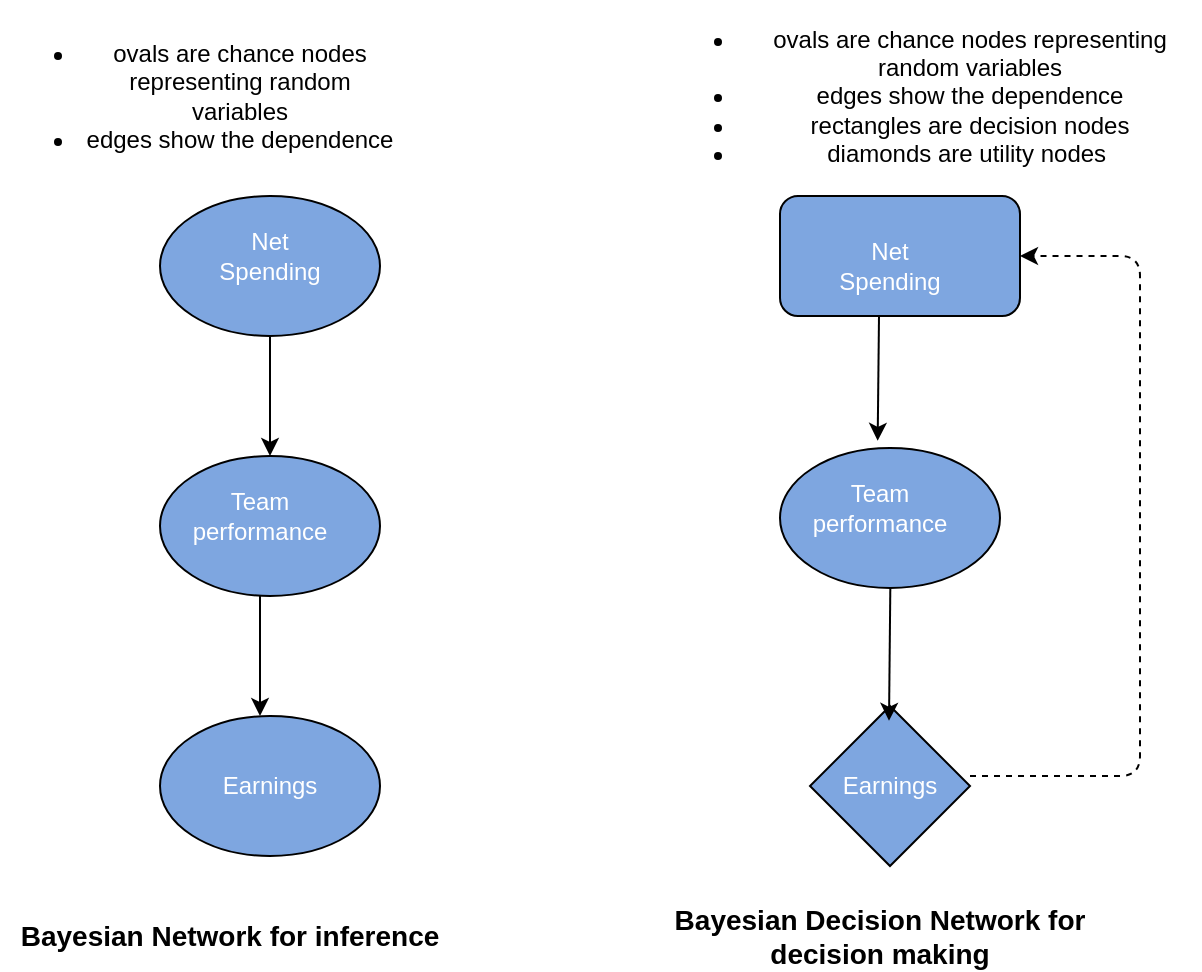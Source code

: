 <mxfile version="12.6.5" type="device"><diagram id="ydTziK8cqQtvzs3MQUsA" name="Page-1"><mxGraphModel dx="1024" dy="697" grid="1" gridSize="10" guides="1" tooltips="1" connect="1" arrows="1" fold="1" page="1" pageScale="1" pageWidth="827" pageHeight="1169" math="0" shadow="0"><root><mxCell id="0"/><mxCell id="1" parent="0"/><mxCell id="k8tJonlCiLdngSNfcRc1-11" value="" style="ellipse;whiteSpace=wrap;html=1;fillColor=#7EA6E0;" vertex="1" parent="1"><mxGeometry x="110" y="420" width="110" height="70" as="geometry"/></mxCell><mxCell id="k8tJonlCiLdngSNfcRc1-10" value="" style="ellipse;whiteSpace=wrap;html=1;fillColor=#7EA6E0;" vertex="1" parent="1"><mxGeometry x="110" y="290" width="110" height="70" as="geometry"/></mxCell><mxCell id="k8tJonlCiLdngSNfcRc1-9" value="" style="ellipse;whiteSpace=wrap;html=1;fillColor=#7EA6E0;" vertex="1" parent="1"><mxGeometry x="110" y="160" width="110" height="70" as="geometry"/></mxCell><mxCell id="k8tJonlCiLdngSNfcRc1-2" value="&lt;font color=&quot;#ffffff&quot;&gt;Net Spending&lt;/font&gt;" style="text;html=1;strokeColor=none;fillColor=none;align=center;verticalAlign=middle;whiteSpace=wrap;rounded=0;" vertex="1" parent="1"><mxGeometry x="145" y="180" width="40" height="20" as="geometry"/></mxCell><mxCell id="k8tJonlCiLdngSNfcRc1-4" value="&lt;font color=&quot;#ffffff&quot;&gt;Team performance&lt;/font&gt;" style="text;html=1;strokeColor=none;fillColor=none;align=center;verticalAlign=middle;whiteSpace=wrap;rounded=0;" vertex="1" parent="1"><mxGeometry x="140" y="310" width="40" height="20" as="geometry"/></mxCell><mxCell id="k8tJonlCiLdngSNfcRc1-8" value="&lt;font color=&quot;#ffffff&quot;&gt;Earnings&lt;/font&gt;" style="text;html=1;strokeColor=none;fillColor=none;align=center;verticalAlign=middle;whiteSpace=wrap;rounded=0;" vertex="1" parent="1"><mxGeometry x="145" y="445" width="40" height="20" as="geometry"/></mxCell><mxCell id="k8tJonlCiLdngSNfcRc1-12" value="" style="rounded=1;whiteSpace=wrap;html=1;fillColor=#7EA6E0;" vertex="1" parent="1"><mxGeometry x="420" y="160" width="120" height="60" as="geometry"/></mxCell><mxCell id="k8tJonlCiLdngSNfcRc1-13" value="" style="rhombus;whiteSpace=wrap;html=1;fillColor=#7EA6E0;" vertex="1" parent="1"><mxGeometry x="435" y="415" width="80" height="80" as="geometry"/></mxCell><mxCell id="k8tJonlCiLdngSNfcRc1-14" value="" style="ellipse;whiteSpace=wrap;html=1;fillColor=#7EA6E0;" vertex="1" parent="1"><mxGeometry x="420" y="286" width="110" height="70" as="geometry"/></mxCell><mxCell id="k8tJonlCiLdngSNfcRc1-15" value="&lt;font color=&quot;#ffffff&quot;&gt;Team performance&lt;/font&gt;" style="text;html=1;strokeColor=none;fillColor=none;align=center;verticalAlign=middle;whiteSpace=wrap;rounded=0;" vertex="1" parent="1"><mxGeometry x="450" y="306" width="40" height="20" as="geometry"/></mxCell><mxCell id="k8tJonlCiLdngSNfcRc1-16" value="&lt;font color=&quot;#ffffff&quot;&gt;Earnings&lt;/font&gt;" style="text;html=1;strokeColor=none;fillColor=none;align=center;verticalAlign=middle;whiteSpace=wrap;rounded=0;" vertex="1" parent="1"><mxGeometry x="455" y="445" width="40" height="20" as="geometry"/></mxCell><mxCell id="k8tJonlCiLdngSNfcRc1-17" value="&lt;font color=&quot;#ffffff&quot;&gt;Net Spending&lt;/font&gt;" style="text;html=1;strokeColor=none;fillColor=none;align=center;verticalAlign=middle;whiteSpace=wrap;rounded=0;" vertex="1" parent="1"><mxGeometry x="455" y="185" width="40" height="20" as="geometry"/></mxCell><mxCell id="k8tJonlCiLdngSNfcRc1-19" value="" style="endArrow=classic;html=1;entryX=0.5;entryY=0;entryDx=0;entryDy=0;exitX=0.5;exitY=1;exitDx=0;exitDy=0;" edge="1" parent="1" source="k8tJonlCiLdngSNfcRc1-9" target="k8tJonlCiLdngSNfcRc1-10"><mxGeometry width="50" height="50" relative="1" as="geometry"><mxPoint x="110" y="570" as="sourcePoint"/><mxPoint x="160" y="520" as="targetPoint"/></mxGeometry></mxCell><mxCell id="k8tJonlCiLdngSNfcRc1-20" value="" style="endArrow=classic;html=1;entryX=0.5;entryY=0;entryDx=0;entryDy=0;exitX=0.5;exitY=1;exitDx=0;exitDy=0;" edge="1" parent="1"><mxGeometry width="50" height="50" relative="1" as="geometry"><mxPoint x="160" y="360" as="sourcePoint"/><mxPoint x="160" y="420" as="targetPoint"/></mxGeometry></mxCell><mxCell id="k8tJonlCiLdngSNfcRc1-21" value="" style="endArrow=classic;html=1;entryX=0.444;entryY=-0.051;entryDx=0;entryDy=0;exitX=0.5;exitY=1;exitDx=0;exitDy=0;entryPerimeter=0;" edge="1" parent="1" target="k8tJonlCiLdngSNfcRc1-14"><mxGeometry width="50" height="50" relative="1" as="geometry"><mxPoint x="469.5" y="220" as="sourcePoint"/><mxPoint x="469.5" y="280" as="targetPoint"/></mxGeometry></mxCell><mxCell id="k8tJonlCiLdngSNfcRc1-22" value="" style="endArrow=classic;html=1;entryX=0.444;entryY=-0.051;entryDx=0;entryDy=0;exitX=0.5;exitY=1;exitDx=0;exitDy=0;entryPerimeter=0;" edge="1" parent="1"><mxGeometry width="50" height="50" relative="1" as="geometry"><mxPoint x="475.16" y="356" as="sourcePoint"/><mxPoint x="474.5" y="422.43" as="targetPoint"/></mxGeometry></mxCell><mxCell id="k8tJonlCiLdngSNfcRc1-23" value="" style="endArrow=classic;html=1;entryX=1;entryY=0.5;entryDx=0;entryDy=0;dashed=1;" edge="1" parent="1" target="k8tJonlCiLdngSNfcRc1-12"><mxGeometry width="50" height="50" relative="1" as="geometry"><mxPoint x="515" y="450" as="sourcePoint"/><mxPoint x="600" y="190" as="targetPoint"/><Array as="points"><mxPoint x="600" y="450"/><mxPoint x="600" y="190"/></Array></mxGeometry></mxCell><mxCell id="k8tJonlCiLdngSNfcRc1-24" value="&lt;ul&gt;&lt;li&gt;ovals are chance nodes representing random variables&lt;/li&gt;&lt;li&gt;edges show the dependence&lt;/li&gt;&lt;/ul&gt;" style="text;html=1;strokeColor=none;fillColor=none;align=center;verticalAlign=middle;whiteSpace=wrap;rounded=0;" vertex="1" parent="1"><mxGeometry x="30" y="100" width="200" height="20" as="geometry"/></mxCell><mxCell id="k8tJonlCiLdngSNfcRc1-26" value="&lt;ul&gt;&lt;li&gt;ovals are chance nodes representing random variables&lt;/li&gt;&lt;li&gt;edges show the dependence&lt;/li&gt;&lt;li&gt;rectangles are decision nodes&lt;/li&gt;&lt;li&gt;diamonds are utility nodes&amp;nbsp;&lt;/li&gt;&lt;/ul&gt;" style="text;html=1;strokeColor=none;fillColor=none;align=center;verticalAlign=middle;whiteSpace=wrap;rounded=0;" vertex="1" parent="1"><mxGeometry x="360" y="100" width="270" height="20" as="geometry"/></mxCell><mxCell id="k8tJonlCiLdngSNfcRc1-27" value="&lt;b&gt;&lt;font style=&quot;font-size: 14px&quot;&gt;Bayesian Network for inference&lt;/font&gt;&lt;/b&gt;" style="text;html=1;strokeColor=none;fillColor=none;align=center;verticalAlign=middle;whiteSpace=wrap;rounded=0;" vertex="1" parent="1"><mxGeometry x="30" y="520" width="230" height="20" as="geometry"/></mxCell><mxCell id="k8tJonlCiLdngSNfcRc1-28" value="&lt;b&gt;&lt;font style=&quot;font-size: 14px&quot;&gt;Bayesian Decision Network for decision making&lt;/font&gt;&lt;/b&gt;" style="text;html=1;strokeColor=none;fillColor=none;align=center;verticalAlign=middle;whiteSpace=wrap;rounded=0;" vertex="1" parent="1"><mxGeometry x="355" y="520" width="230" height="20" as="geometry"/></mxCell></root></mxGraphModel></diagram></mxfile>